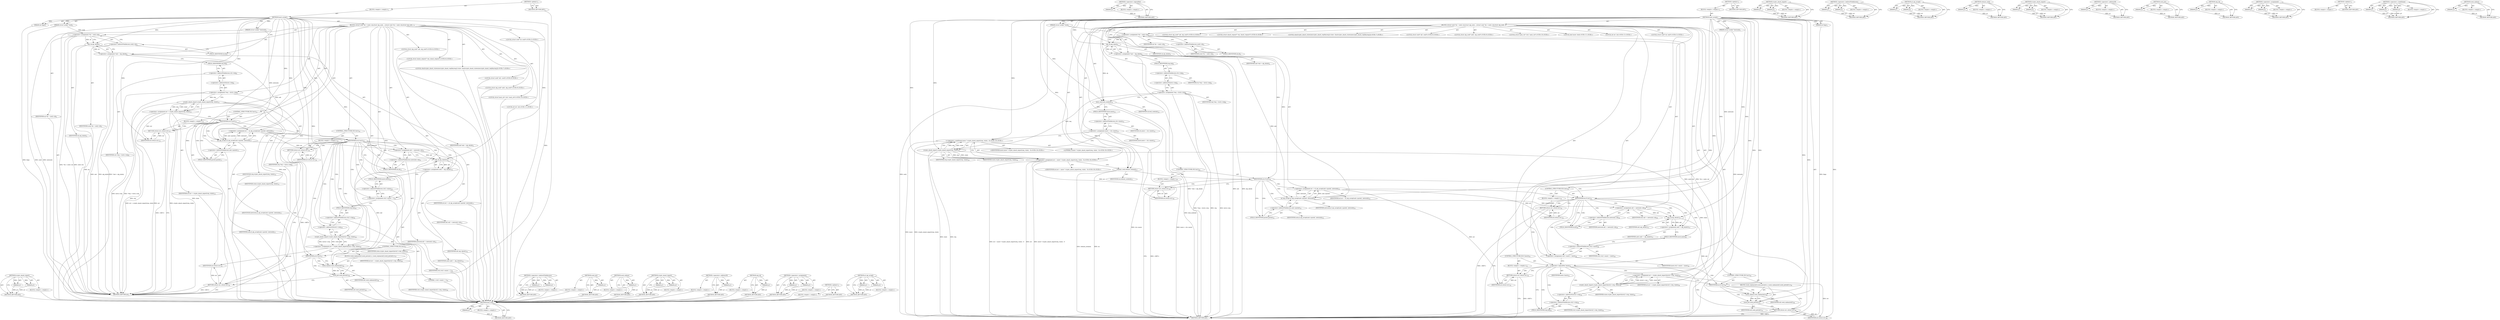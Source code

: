 digraph "sock_orphan" {
vulnerable_136 [label=<(METHOD,crypto_ahash_export)>];
vulnerable_137 [label=<(PARAM,p1)>];
vulnerable_138 [label=<(PARAM,p2)>];
vulnerable_139 [label=<(BLOCK,&lt;empty&gt;,&lt;empty&gt;)>];
vulnerable_140 [label=<(METHOD_RETURN,ANY)>];
vulnerable_6 [label=<(METHOD,&lt;global&gt;)<SUB>1</SUB>>];
vulnerable_7 [label=<(BLOCK,&lt;empty&gt;,&lt;empty&gt;)<SUB>1</SUB>>];
vulnerable_8 [label=<(METHOD,hash_accept)<SUB>1</SUB>>];
vulnerable_9 [label=<(PARAM,struct socket *sock)<SUB>1</SUB>>];
vulnerable_10 [label=<(PARAM,struct socket *newsock)<SUB>1</SUB>>];
vulnerable_11 [label=<(PARAM,int flags)<SUB>1</SUB>>];
vulnerable_12 [label=<(BLOCK,{
	struct sock *sk = sock-&gt;sk;
	struct alg_sock...,{
	struct sock *sk = sock-&gt;sk;
	struct alg_sock...)<SUB>2</SUB>>];
vulnerable_13 [label="<(LOCAL,struct sock* sk: sock*)<SUB>3</SUB>>"];
vulnerable_14 [label=<(&lt;operator&gt;.assignment,*sk = sock-&gt;sk)<SUB>3</SUB>>];
vulnerable_15 [label=<(IDENTIFIER,sk,*sk = sock-&gt;sk)<SUB>3</SUB>>];
vulnerable_16 [label=<(&lt;operator&gt;.indirectFieldAccess,sock-&gt;sk)<SUB>3</SUB>>];
vulnerable_17 [label=<(IDENTIFIER,sock,*sk = sock-&gt;sk)<SUB>3</SUB>>];
vulnerable_18 [label=<(FIELD_IDENTIFIER,sk,sk)<SUB>3</SUB>>];
vulnerable_19 [label="<(LOCAL,struct alg_sock* ask: alg_sock*)<SUB>4</SUB>>"];
vulnerable_20 [label=<(&lt;operator&gt;.assignment,*ask = alg_sk(sk))<SUB>4</SUB>>];
vulnerable_21 [label=<(IDENTIFIER,ask,*ask = alg_sk(sk))<SUB>4</SUB>>];
vulnerable_22 [label=<(alg_sk,alg_sk(sk))<SUB>4</SUB>>];
vulnerable_23 [label=<(IDENTIFIER,sk,alg_sk(sk))<SUB>4</SUB>>];
vulnerable_24 [label="<(LOCAL,struct ahash_request* req: ahash_request*)<SUB>6</SUB>>"];
vulnerable_25 [label=<(&lt;operator&gt;.assignment,*req = &amp;ctx-&gt;req)<SUB>6</SUB>>];
vulnerable_26 [label=<(IDENTIFIER,req,*req = &amp;ctx-&gt;req)<SUB>6</SUB>>];
vulnerable_27 [label=<(&lt;operator&gt;.addressOf,&amp;ctx-&gt;req)<SUB>6</SUB>>];
vulnerable_28 [label=<(&lt;operator&gt;.indirectFieldAccess,ctx-&gt;req)<SUB>6</SUB>>];
vulnerable_29 [label=<(IDENTIFIER,ctx,*req = &amp;ctx-&gt;req)<SUB>6</SUB>>];
vulnerable_30 [label=<(FIELD_IDENTIFIER,req,req)<SUB>6</SUB>>];
vulnerable_31 [label="<(LOCAL,char[crypto_ahash_statesize(crypto_ahash_reqtfm(req))] state: char[crypto_ahash_statesize(crypto_ahash_reqtfm(req))])<SUB>7</SUB>>"];
vulnerable_32 [label="<(LOCAL,struct sock* sk2: sock*)<SUB>8</SUB>>"];
vulnerable_33 [label="<(LOCAL,struct alg_sock* ask2: alg_sock*)<SUB>9</SUB>>"];
vulnerable_34 [label="<(LOCAL,struct hash_ctx* ctx2: hash_ctx*)<SUB>10</SUB>>"];
vulnerable_35 [label="<(LOCAL,int err: int)<SUB>11</SUB>>"];
vulnerable_36 [label=<(&lt;operator&gt;.assignment,err = crypto_ahash_export(req, state))<SUB>13</SUB>>];
vulnerable_37 [label=<(IDENTIFIER,err,err = crypto_ahash_export(req, state))<SUB>13</SUB>>];
vulnerable_38 [label=<(crypto_ahash_export,crypto_ahash_export(req, state))<SUB>13</SUB>>];
vulnerable_39 [label=<(IDENTIFIER,req,crypto_ahash_export(req, state))<SUB>13</SUB>>];
vulnerable_40 [label=<(IDENTIFIER,state,crypto_ahash_export(req, state))<SUB>13</SUB>>];
vulnerable_41 [label=<(CONTROL_STRUCTURE,IF,if (err))<SUB>14</SUB>>];
vulnerable_42 [label=<(IDENTIFIER,err,if (err))<SUB>14</SUB>>];
vulnerable_43 [label=<(BLOCK,&lt;empty&gt;,&lt;empty&gt;)<SUB>15</SUB>>];
vulnerable_44 [label=<(RETURN,return err;,return err;)<SUB>15</SUB>>];
vulnerable_45 [label=<(IDENTIFIER,err,return err;)<SUB>15</SUB>>];
vulnerable_46 [label=<(&lt;operator&gt;.assignment,err = af_alg_accept(ask-&gt;parent, newsock))<SUB>17</SUB>>];
vulnerable_47 [label=<(IDENTIFIER,err,err = af_alg_accept(ask-&gt;parent, newsock))<SUB>17</SUB>>];
vulnerable_48 [label=<(af_alg_accept,af_alg_accept(ask-&gt;parent, newsock))<SUB>17</SUB>>];
vulnerable_49 [label=<(&lt;operator&gt;.indirectFieldAccess,ask-&gt;parent)<SUB>17</SUB>>];
vulnerable_50 [label=<(IDENTIFIER,ask,af_alg_accept(ask-&gt;parent, newsock))<SUB>17</SUB>>];
vulnerable_51 [label=<(FIELD_IDENTIFIER,parent,parent)<SUB>17</SUB>>];
vulnerable_52 [label=<(IDENTIFIER,newsock,af_alg_accept(ask-&gt;parent, newsock))<SUB>17</SUB>>];
vulnerable_53 [label=<(CONTROL_STRUCTURE,IF,if (err))<SUB>18</SUB>>];
vulnerable_54 [label=<(IDENTIFIER,err,if (err))<SUB>18</SUB>>];
vulnerable_55 [label=<(BLOCK,&lt;empty&gt;,&lt;empty&gt;)<SUB>19</SUB>>];
vulnerable_56 [label=<(RETURN,return err;,return err;)<SUB>19</SUB>>];
vulnerable_57 [label=<(IDENTIFIER,err,return err;)<SUB>19</SUB>>];
vulnerable_58 [label=<(&lt;operator&gt;.assignment,sk2 = newsock-&gt;sk)<SUB>21</SUB>>];
vulnerable_59 [label=<(IDENTIFIER,sk2,sk2 = newsock-&gt;sk)<SUB>21</SUB>>];
vulnerable_60 [label=<(&lt;operator&gt;.indirectFieldAccess,newsock-&gt;sk)<SUB>21</SUB>>];
vulnerable_61 [label=<(IDENTIFIER,newsock,sk2 = newsock-&gt;sk)<SUB>21</SUB>>];
vulnerable_62 [label=<(FIELD_IDENTIFIER,sk,sk)<SUB>21</SUB>>];
vulnerable_63 [label=<(&lt;operator&gt;.assignment,ask2 = alg_sk(sk2))<SUB>22</SUB>>];
vulnerable_64 [label=<(IDENTIFIER,ask2,ask2 = alg_sk(sk2))<SUB>22</SUB>>];
vulnerable_65 [label=<(alg_sk,alg_sk(sk2))<SUB>22</SUB>>];
vulnerable_66 [label=<(IDENTIFIER,sk2,alg_sk(sk2))<SUB>22</SUB>>];
vulnerable_67 [label=<(&lt;operator&gt;.assignment,ctx2-&gt;more = 1)<SUB>24</SUB>>];
vulnerable_68 [label=<(&lt;operator&gt;.indirectFieldAccess,ctx2-&gt;more)<SUB>24</SUB>>];
vulnerable_69 [label=<(IDENTIFIER,ctx2,ctx2-&gt;more = 1)<SUB>24</SUB>>];
vulnerable_70 [label=<(FIELD_IDENTIFIER,more,more)<SUB>24</SUB>>];
vulnerable_71 [label=<(LITERAL,1,ctx2-&gt;more = 1)<SUB>24</SUB>>];
vulnerable_72 [label=<(&lt;operator&gt;.assignment,err = crypto_ahash_import(&amp;ctx2-&gt;req, state))<SUB>26</SUB>>];
vulnerable_73 [label=<(IDENTIFIER,err,err = crypto_ahash_import(&amp;ctx2-&gt;req, state))<SUB>26</SUB>>];
vulnerable_74 [label=<(crypto_ahash_import,crypto_ahash_import(&amp;ctx2-&gt;req, state))<SUB>26</SUB>>];
vulnerable_75 [label=<(&lt;operator&gt;.addressOf,&amp;ctx2-&gt;req)<SUB>26</SUB>>];
vulnerable_76 [label=<(&lt;operator&gt;.indirectFieldAccess,ctx2-&gt;req)<SUB>26</SUB>>];
vulnerable_77 [label=<(IDENTIFIER,ctx2,crypto_ahash_import(&amp;ctx2-&gt;req, state))<SUB>26</SUB>>];
vulnerable_78 [label=<(FIELD_IDENTIFIER,req,req)<SUB>26</SUB>>];
vulnerable_79 [label=<(IDENTIFIER,state,crypto_ahash_import(&amp;ctx2-&gt;req, state))<SUB>26</SUB>>];
vulnerable_80 [label=<(CONTROL_STRUCTURE,IF,if (err))<SUB>27</SUB>>];
vulnerable_81 [label=<(IDENTIFIER,err,if (err))<SUB>27</SUB>>];
vulnerable_82 [label=<(BLOCK,{
		sock_orphan(sk2);
		sock_put(sk2);
	},{
		sock_orphan(sk2);
		sock_put(sk2);
	})<SUB>27</SUB>>];
vulnerable_83 [label=<(sock_orphan,sock_orphan(sk2))<SUB>28</SUB>>];
vulnerable_84 [label=<(IDENTIFIER,sk2,sock_orphan(sk2))<SUB>28</SUB>>];
vulnerable_85 [label=<(sock_put,sock_put(sk2))<SUB>29</SUB>>];
vulnerable_86 [label=<(IDENTIFIER,sk2,sock_put(sk2))<SUB>29</SUB>>];
vulnerable_87 [label=<(RETURN,return err;,return err;)<SUB>32</SUB>>];
vulnerable_88 [label=<(IDENTIFIER,err,return err;)<SUB>32</SUB>>];
vulnerable_89 [label=<(METHOD_RETURN,int)<SUB>1</SUB>>];
vulnerable_91 [label=<(METHOD_RETURN,ANY)<SUB>1</SUB>>];
vulnerable_123 [label=<(METHOD,&lt;operator&gt;.indirectFieldAccess)>];
vulnerable_124 [label=<(PARAM,p1)>];
vulnerable_125 [label=<(PARAM,p2)>];
vulnerable_126 [label=<(BLOCK,&lt;empty&gt;,&lt;empty&gt;)>];
vulnerable_127 [label=<(METHOD_RETURN,ANY)>];
vulnerable_155 [label=<(METHOD,sock_put)>];
vulnerable_156 [label=<(PARAM,p1)>];
vulnerable_157 [label=<(BLOCK,&lt;empty&gt;,&lt;empty&gt;)>];
vulnerable_158 [label=<(METHOD_RETURN,ANY)>];
vulnerable_151 [label=<(METHOD,sock_orphan)>];
vulnerable_152 [label=<(PARAM,p1)>];
vulnerable_153 [label=<(BLOCK,&lt;empty&gt;,&lt;empty&gt;)>];
vulnerable_154 [label=<(METHOD_RETURN,ANY)>];
vulnerable_146 [label=<(METHOD,crypto_ahash_import)>];
vulnerable_147 [label=<(PARAM,p1)>];
vulnerable_148 [label=<(PARAM,p2)>];
vulnerable_149 [label=<(BLOCK,&lt;empty&gt;,&lt;empty&gt;)>];
vulnerable_150 [label=<(METHOD_RETURN,ANY)>];
vulnerable_132 [label=<(METHOD,&lt;operator&gt;.addressOf)>];
vulnerable_133 [label=<(PARAM,p1)>];
vulnerable_134 [label=<(BLOCK,&lt;empty&gt;,&lt;empty&gt;)>];
vulnerable_135 [label=<(METHOD_RETURN,ANY)>];
vulnerable_128 [label=<(METHOD,alg_sk)>];
vulnerable_129 [label=<(PARAM,p1)>];
vulnerable_130 [label=<(BLOCK,&lt;empty&gt;,&lt;empty&gt;)>];
vulnerable_131 [label=<(METHOD_RETURN,ANY)>];
vulnerable_118 [label=<(METHOD,&lt;operator&gt;.assignment)>];
vulnerable_119 [label=<(PARAM,p1)>];
vulnerable_120 [label=<(PARAM,p2)>];
vulnerable_121 [label=<(BLOCK,&lt;empty&gt;,&lt;empty&gt;)>];
vulnerable_122 [label=<(METHOD_RETURN,ANY)>];
vulnerable_112 [label=<(METHOD,&lt;global&gt;)<SUB>1</SUB>>];
vulnerable_113 [label=<(BLOCK,&lt;empty&gt;,&lt;empty&gt;)>];
vulnerable_114 [label=<(METHOD_RETURN,ANY)>];
vulnerable_141 [label=<(METHOD,af_alg_accept)>];
vulnerable_142 [label=<(PARAM,p1)>];
vulnerable_143 [label=<(PARAM,p2)>];
vulnerable_144 [label=<(BLOCK,&lt;empty&gt;,&lt;empty&gt;)>];
vulnerable_145 [label=<(METHOD_RETURN,ANY)>];
fixed_157 [label=<(METHOD,lock_sock)>];
fixed_158 [label=<(PARAM,p1)>];
fixed_159 [label=<(BLOCK,&lt;empty&gt;,&lt;empty&gt;)>];
fixed_160 [label=<(METHOD_RETURN,ANY)>];
fixed_181 [label=<(METHOD,&lt;operator&gt;.logicalNot)>];
fixed_182 [label=<(PARAM,p1)>];
fixed_183 [label=<(BLOCK,&lt;empty&gt;,&lt;empty&gt;)>];
fixed_184 [label=<(METHOD_RETURN,ANY)>];
fixed_6 [label=<(METHOD,&lt;global&gt;)<SUB>1</SUB>>];
fixed_7 [label=<(BLOCK,&lt;empty&gt;,&lt;empty&gt;)<SUB>1</SUB>>];
fixed_8 [label=<(METHOD,hash_accept)<SUB>1</SUB>>];
fixed_9 [label=<(PARAM,struct socket *sock)<SUB>1</SUB>>];
fixed_10 [label=<(PARAM,struct socket *newsock)<SUB>1</SUB>>];
fixed_11 [label=<(PARAM,int flags)<SUB>1</SUB>>];
fixed_12 [label=<(BLOCK,{
	struct sock *sk = sock-&gt;sk;
	struct alg_sock...,{
	struct sock *sk = sock-&gt;sk;
	struct alg_sock...)<SUB>2</SUB>>];
fixed_13 [label="<(LOCAL,struct sock* sk: sock*)<SUB>3</SUB>>"];
fixed_14 [label=<(&lt;operator&gt;.assignment,*sk = sock-&gt;sk)<SUB>3</SUB>>];
fixed_15 [label=<(IDENTIFIER,sk,*sk = sock-&gt;sk)<SUB>3</SUB>>];
fixed_16 [label=<(&lt;operator&gt;.indirectFieldAccess,sock-&gt;sk)<SUB>3</SUB>>];
fixed_17 [label=<(IDENTIFIER,sock,*sk = sock-&gt;sk)<SUB>3</SUB>>];
fixed_18 [label=<(FIELD_IDENTIFIER,sk,sk)<SUB>3</SUB>>];
fixed_19 [label="<(LOCAL,struct alg_sock* ask: alg_sock*)<SUB>4</SUB>>"];
fixed_20 [label=<(&lt;operator&gt;.assignment,*ask = alg_sk(sk))<SUB>4</SUB>>];
fixed_21 [label=<(IDENTIFIER,ask,*ask = alg_sk(sk))<SUB>4</SUB>>];
fixed_22 [label=<(alg_sk,alg_sk(sk))<SUB>4</SUB>>];
fixed_23 [label=<(IDENTIFIER,sk,alg_sk(sk))<SUB>4</SUB>>];
fixed_24 [label="<(LOCAL,struct ahash_request* req: ahash_request*)<SUB>6</SUB>>"];
fixed_25 [label=<(&lt;operator&gt;.assignment,*req = &amp;ctx-&gt;req)<SUB>6</SUB>>];
fixed_26 [label=<(IDENTIFIER,req,*req = &amp;ctx-&gt;req)<SUB>6</SUB>>];
fixed_27 [label=<(&lt;operator&gt;.addressOf,&amp;ctx-&gt;req)<SUB>6</SUB>>];
fixed_28 [label=<(&lt;operator&gt;.indirectFieldAccess,ctx-&gt;req)<SUB>6</SUB>>];
fixed_29 [label=<(IDENTIFIER,ctx,*req = &amp;ctx-&gt;req)<SUB>6</SUB>>];
fixed_30 [label=<(FIELD_IDENTIFIER,req,req)<SUB>6</SUB>>];
fixed_31 [label="<(LOCAL,char[crypto_ahash_statesize(crypto_ahash_reqtfm(req))] state: char[crypto_ahash_statesize(crypto_ahash_reqtfm(req))])<SUB>7</SUB>>"];
fixed_32 [label="<(LOCAL,struct sock* sk2: sock*)<SUB>8</SUB>>"];
fixed_33 [label="<(LOCAL,struct alg_sock* ask2: alg_sock*)<SUB>9</SUB>>"];
fixed_34 [label="<(LOCAL,struct hash_ctx* ctx2: hash_ctx*)<SUB>10</SUB>>"];
fixed_35 [label="<(LOCAL,bool more: bool)<SUB>11</SUB>>"];
fixed_36 [label="<(LOCAL,int err: int)<SUB>12</SUB>>"];
fixed_37 [label=<(lock_sock,lock_sock(sk))<SUB>14</SUB>>];
fixed_38 [label=<(IDENTIFIER,sk,lock_sock(sk))<SUB>14</SUB>>];
fixed_39 [label=<(&lt;operator&gt;.assignment,more = ctx-&gt;more)<SUB>15</SUB>>];
fixed_40 [label=<(IDENTIFIER,more,more = ctx-&gt;more)<SUB>15</SUB>>];
fixed_41 [label=<(&lt;operator&gt;.indirectFieldAccess,ctx-&gt;more)<SUB>15</SUB>>];
fixed_42 [label=<(IDENTIFIER,ctx,more = ctx-&gt;more)<SUB>15</SUB>>];
fixed_43 [label=<(FIELD_IDENTIFIER,more,more)<SUB>15</SUB>>];
fixed_44 [label="<(&lt;operator&gt;.assignment,err = more ? crypto_ahash_export(req, state) : 0)<SUB>16</SUB>>"];
fixed_45 [label="<(IDENTIFIER,err,err = more ? crypto_ahash_export(req, state) : 0)<SUB>16</SUB>>"];
fixed_46 [label="<(&lt;operator&gt;.conditional,more ? crypto_ahash_export(req, state) : 0)<SUB>16</SUB>>"];
fixed_47 [label="<(IDENTIFIER,more,more ? crypto_ahash_export(req, state) : 0)<SUB>16</SUB>>"];
fixed_48 [label=<(crypto_ahash_export,crypto_ahash_export(req, state))<SUB>16</SUB>>];
fixed_49 [label=<(IDENTIFIER,req,crypto_ahash_export(req, state))<SUB>16</SUB>>];
fixed_50 [label=<(IDENTIFIER,state,crypto_ahash_export(req, state))<SUB>16</SUB>>];
fixed_51 [label="<(LITERAL,0,more ? crypto_ahash_export(req, state) : 0)<SUB>16</SUB>>"];
fixed_52 [label=<(release_sock,release_sock(sk))<SUB>17</SUB>>];
fixed_53 [label=<(IDENTIFIER,sk,release_sock(sk))<SUB>17</SUB>>];
fixed_54 [label=<(CONTROL_STRUCTURE,IF,if (err))<SUB>19</SUB>>];
fixed_55 [label=<(IDENTIFIER,err,if (err))<SUB>19</SUB>>];
fixed_56 [label=<(BLOCK,&lt;empty&gt;,&lt;empty&gt;)<SUB>20</SUB>>];
fixed_57 [label=<(RETURN,return err;,return err;)<SUB>20</SUB>>];
fixed_58 [label=<(IDENTIFIER,err,return err;)<SUB>20</SUB>>];
fixed_59 [label=<(&lt;operator&gt;.assignment,err = af_alg_accept(ask-&gt;parent, newsock))<SUB>22</SUB>>];
fixed_60 [label=<(IDENTIFIER,err,err = af_alg_accept(ask-&gt;parent, newsock))<SUB>22</SUB>>];
fixed_61 [label=<(af_alg_accept,af_alg_accept(ask-&gt;parent, newsock))<SUB>22</SUB>>];
fixed_62 [label=<(&lt;operator&gt;.indirectFieldAccess,ask-&gt;parent)<SUB>22</SUB>>];
fixed_63 [label=<(IDENTIFIER,ask,af_alg_accept(ask-&gt;parent, newsock))<SUB>22</SUB>>];
fixed_64 [label=<(FIELD_IDENTIFIER,parent,parent)<SUB>22</SUB>>];
fixed_65 [label=<(IDENTIFIER,newsock,af_alg_accept(ask-&gt;parent, newsock))<SUB>22</SUB>>];
fixed_66 [label=<(CONTROL_STRUCTURE,IF,if (err))<SUB>23</SUB>>];
fixed_67 [label=<(IDENTIFIER,err,if (err))<SUB>23</SUB>>];
fixed_68 [label=<(BLOCK,&lt;empty&gt;,&lt;empty&gt;)<SUB>24</SUB>>];
fixed_69 [label=<(RETURN,return err;,return err;)<SUB>24</SUB>>];
fixed_70 [label=<(IDENTIFIER,err,return err;)<SUB>24</SUB>>];
fixed_71 [label=<(&lt;operator&gt;.assignment,sk2 = newsock-&gt;sk)<SUB>26</SUB>>];
fixed_72 [label=<(IDENTIFIER,sk2,sk2 = newsock-&gt;sk)<SUB>26</SUB>>];
fixed_73 [label=<(&lt;operator&gt;.indirectFieldAccess,newsock-&gt;sk)<SUB>26</SUB>>];
fixed_74 [label=<(IDENTIFIER,newsock,sk2 = newsock-&gt;sk)<SUB>26</SUB>>];
fixed_75 [label=<(FIELD_IDENTIFIER,sk,sk)<SUB>26</SUB>>];
fixed_76 [label=<(&lt;operator&gt;.assignment,ask2 = alg_sk(sk2))<SUB>27</SUB>>];
fixed_77 [label=<(IDENTIFIER,ask2,ask2 = alg_sk(sk2))<SUB>27</SUB>>];
fixed_78 [label=<(alg_sk,alg_sk(sk2))<SUB>27</SUB>>];
fixed_79 [label=<(IDENTIFIER,sk2,alg_sk(sk2))<SUB>27</SUB>>];
fixed_80 [label=<(&lt;operator&gt;.assignment,ctx2-&gt;more = more)<SUB>29</SUB>>];
fixed_81 [label=<(&lt;operator&gt;.indirectFieldAccess,ctx2-&gt;more)<SUB>29</SUB>>];
fixed_82 [label=<(IDENTIFIER,ctx2,ctx2-&gt;more = more)<SUB>29</SUB>>];
fixed_83 [label=<(FIELD_IDENTIFIER,more,more)<SUB>29</SUB>>];
fixed_84 [label=<(IDENTIFIER,more,ctx2-&gt;more = more)<SUB>29</SUB>>];
fixed_85 [label=<(CONTROL_STRUCTURE,IF,if (!more))<SUB>31</SUB>>];
fixed_86 [label=<(&lt;operator&gt;.logicalNot,!more)<SUB>31</SUB>>];
fixed_87 [label=<(IDENTIFIER,more,!more)<SUB>31</SUB>>];
fixed_88 [label=<(BLOCK,&lt;empty&gt;,&lt;empty&gt;)<SUB>32</SUB>>];
fixed_89 [label=<(RETURN,return err;,return err;)<SUB>32</SUB>>];
fixed_90 [label=<(IDENTIFIER,err,return err;)<SUB>32</SUB>>];
fixed_91 [label=<(&lt;operator&gt;.assignment,err = crypto_ahash_import(&amp;ctx2-&gt;req, state))<SUB>34</SUB>>];
fixed_92 [label=<(IDENTIFIER,err,err = crypto_ahash_import(&amp;ctx2-&gt;req, state))<SUB>34</SUB>>];
fixed_93 [label=<(crypto_ahash_import,crypto_ahash_import(&amp;ctx2-&gt;req, state))<SUB>34</SUB>>];
fixed_94 [label=<(&lt;operator&gt;.addressOf,&amp;ctx2-&gt;req)<SUB>34</SUB>>];
fixed_95 [label=<(&lt;operator&gt;.indirectFieldAccess,ctx2-&gt;req)<SUB>34</SUB>>];
fixed_96 [label=<(IDENTIFIER,ctx2,crypto_ahash_import(&amp;ctx2-&gt;req, state))<SUB>34</SUB>>];
fixed_97 [label=<(FIELD_IDENTIFIER,req,req)<SUB>34</SUB>>];
fixed_98 [label=<(IDENTIFIER,state,crypto_ahash_import(&amp;ctx2-&gt;req, state))<SUB>34</SUB>>];
fixed_99 [label=<(CONTROL_STRUCTURE,IF,if (err))<SUB>35</SUB>>];
fixed_100 [label=<(IDENTIFIER,err,if (err))<SUB>35</SUB>>];
fixed_101 [label=<(BLOCK,{
		sock_orphan(sk2);
		sock_put(sk2);
	},{
		sock_orphan(sk2);
		sock_put(sk2);
	})<SUB>35</SUB>>];
fixed_102 [label=<(sock_orphan,sock_orphan(sk2))<SUB>36</SUB>>];
fixed_103 [label=<(IDENTIFIER,sk2,sock_orphan(sk2))<SUB>36</SUB>>];
fixed_104 [label=<(sock_put,sock_put(sk2))<SUB>37</SUB>>];
fixed_105 [label=<(IDENTIFIER,sk2,sock_put(sk2))<SUB>37</SUB>>];
fixed_106 [label=<(RETURN,return err;,return err;)<SUB>40</SUB>>];
fixed_107 [label=<(IDENTIFIER,err,return err;)<SUB>40</SUB>>];
fixed_108 [label=<(METHOD_RETURN,int)<SUB>1</SUB>>];
fixed_110 [label=<(METHOD_RETURN,ANY)<SUB>1</SUB>>];
fixed_185 [label=<(METHOD,crypto_ahash_import)>];
fixed_186 [label=<(PARAM,p1)>];
fixed_187 [label=<(PARAM,p2)>];
fixed_188 [label=<(BLOCK,&lt;empty&gt;,&lt;empty&gt;)>];
fixed_189 [label=<(METHOD_RETURN,ANY)>];
fixed_144 [label=<(METHOD,&lt;operator&gt;.indirectFieldAccess)>];
fixed_145 [label=<(PARAM,p1)>];
fixed_146 [label=<(PARAM,p2)>];
fixed_147 [label=<(BLOCK,&lt;empty&gt;,&lt;empty&gt;)>];
fixed_148 [label=<(METHOD_RETURN,ANY)>];
fixed_176 [label=<(METHOD,af_alg_accept)>];
fixed_177 [label=<(PARAM,p1)>];
fixed_178 [label=<(PARAM,p2)>];
fixed_179 [label=<(BLOCK,&lt;empty&gt;,&lt;empty&gt;)>];
fixed_180 [label=<(METHOD_RETURN,ANY)>];
fixed_172 [label=<(METHOD,release_sock)>];
fixed_173 [label=<(PARAM,p1)>];
fixed_174 [label=<(BLOCK,&lt;empty&gt;,&lt;empty&gt;)>];
fixed_175 [label=<(METHOD_RETURN,ANY)>];
fixed_167 [label=<(METHOD,crypto_ahash_export)>];
fixed_168 [label=<(PARAM,p1)>];
fixed_169 [label=<(PARAM,p2)>];
fixed_170 [label=<(BLOCK,&lt;empty&gt;,&lt;empty&gt;)>];
fixed_171 [label=<(METHOD_RETURN,ANY)>];
fixed_153 [label=<(METHOD,&lt;operator&gt;.addressOf)>];
fixed_154 [label=<(PARAM,p1)>];
fixed_155 [label=<(BLOCK,&lt;empty&gt;,&lt;empty&gt;)>];
fixed_156 [label=<(METHOD_RETURN,ANY)>];
fixed_194 [label=<(METHOD,sock_put)>];
fixed_195 [label=<(PARAM,p1)>];
fixed_196 [label=<(BLOCK,&lt;empty&gt;,&lt;empty&gt;)>];
fixed_197 [label=<(METHOD_RETURN,ANY)>];
fixed_149 [label=<(METHOD,alg_sk)>];
fixed_150 [label=<(PARAM,p1)>];
fixed_151 [label=<(BLOCK,&lt;empty&gt;,&lt;empty&gt;)>];
fixed_152 [label=<(METHOD_RETURN,ANY)>];
fixed_139 [label=<(METHOD,&lt;operator&gt;.assignment)>];
fixed_140 [label=<(PARAM,p1)>];
fixed_141 [label=<(PARAM,p2)>];
fixed_142 [label=<(BLOCK,&lt;empty&gt;,&lt;empty&gt;)>];
fixed_143 [label=<(METHOD_RETURN,ANY)>];
fixed_133 [label=<(METHOD,&lt;global&gt;)<SUB>1</SUB>>];
fixed_134 [label=<(BLOCK,&lt;empty&gt;,&lt;empty&gt;)>];
fixed_135 [label=<(METHOD_RETURN,ANY)>];
fixed_161 [label=<(METHOD,&lt;operator&gt;.conditional)>];
fixed_162 [label=<(PARAM,p1)>];
fixed_163 [label=<(PARAM,p2)>];
fixed_164 [label=<(PARAM,p3)>];
fixed_165 [label=<(BLOCK,&lt;empty&gt;,&lt;empty&gt;)>];
fixed_166 [label=<(METHOD_RETURN,ANY)>];
fixed_190 [label=<(METHOD,sock_orphan)>];
fixed_191 [label=<(PARAM,p1)>];
fixed_192 [label=<(BLOCK,&lt;empty&gt;,&lt;empty&gt;)>];
fixed_193 [label=<(METHOD_RETURN,ANY)>];
vulnerable_136 -> vulnerable_137  [key=0, label="AST: "];
vulnerable_136 -> vulnerable_137  [key=1, label="DDG: "];
vulnerable_136 -> vulnerable_139  [key=0, label="AST: "];
vulnerable_136 -> vulnerable_138  [key=0, label="AST: "];
vulnerable_136 -> vulnerable_138  [key=1, label="DDG: "];
vulnerable_136 -> vulnerable_140  [key=0, label="AST: "];
vulnerable_136 -> vulnerable_140  [key=1, label="CFG: "];
vulnerable_137 -> vulnerable_140  [key=0, label="DDG: p1"];
vulnerable_138 -> vulnerable_140  [key=0, label="DDG: p2"];
vulnerable_139 -> fixed_157  [key=0];
vulnerable_140 -> fixed_157  [key=0];
vulnerable_6 -> vulnerable_7  [key=0, label="AST: "];
vulnerable_6 -> vulnerable_91  [key=0, label="AST: "];
vulnerable_6 -> vulnerable_91  [key=1, label="CFG: "];
vulnerable_7 -> vulnerable_8  [key=0, label="AST: "];
vulnerable_8 -> vulnerable_9  [key=0, label="AST: "];
vulnerable_8 -> vulnerable_9  [key=1, label="DDG: "];
vulnerable_8 -> vulnerable_10  [key=0, label="AST: "];
vulnerable_8 -> vulnerable_10  [key=1, label="DDG: "];
vulnerable_8 -> vulnerable_11  [key=0, label="AST: "];
vulnerable_8 -> vulnerable_11  [key=1, label="DDG: "];
vulnerable_8 -> vulnerable_12  [key=0, label="AST: "];
vulnerable_8 -> vulnerable_89  [key=0, label="AST: "];
vulnerable_8 -> vulnerable_18  [key=0, label="CFG: "];
vulnerable_8 -> vulnerable_67  [key=0, label="DDG: "];
vulnerable_8 -> vulnerable_42  [key=0, label="DDG: "];
vulnerable_8 -> vulnerable_54  [key=0, label="DDG: "];
vulnerable_8 -> vulnerable_81  [key=0, label="DDG: "];
vulnerable_8 -> vulnerable_88  [key=0, label="DDG: "];
vulnerable_8 -> vulnerable_22  [key=0, label="DDG: "];
vulnerable_8 -> vulnerable_38  [key=0, label="DDG: "];
vulnerable_8 -> vulnerable_48  [key=0, label="DDG: "];
vulnerable_8 -> vulnerable_65  [key=0, label="DDG: "];
vulnerable_8 -> vulnerable_74  [key=0, label="DDG: "];
vulnerable_8 -> vulnerable_45  [key=0, label="DDG: "];
vulnerable_8 -> vulnerable_57  [key=0, label="DDG: "];
vulnerable_8 -> vulnerable_83  [key=0, label="DDG: "];
vulnerable_8 -> vulnerable_85  [key=0, label="DDG: "];
vulnerable_9 -> vulnerable_89  [key=0, label="DDG: sock"];
vulnerable_9 -> vulnerable_14  [key=0, label="DDG: sock"];
vulnerable_10 -> vulnerable_89  [key=0, label="DDG: newsock"];
vulnerable_10 -> vulnerable_48  [key=0, label="DDG: newsock"];
vulnerable_11 -> vulnerable_89  [key=0, label="DDG: flags"];
vulnerable_12 -> vulnerable_13  [key=0, label="AST: "];
vulnerable_12 -> vulnerable_14  [key=0, label="AST: "];
vulnerable_12 -> vulnerable_19  [key=0, label="AST: "];
vulnerable_12 -> vulnerable_20  [key=0, label="AST: "];
vulnerable_12 -> vulnerable_24  [key=0, label="AST: "];
vulnerable_12 -> vulnerable_25  [key=0, label="AST: "];
vulnerable_12 -> vulnerable_31  [key=0, label="AST: "];
vulnerable_12 -> vulnerable_32  [key=0, label="AST: "];
vulnerable_12 -> vulnerable_33  [key=0, label="AST: "];
vulnerable_12 -> vulnerable_34  [key=0, label="AST: "];
vulnerable_12 -> vulnerable_35  [key=0, label="AST: "];
vulnerable_12 -> vulnerable_36  [key=0, label="AST: "];
vulnerable_12 -> vulnerable_41  [key=0, label="AST: "];
vulnerable_12 -> vulnerable_46  [key=0, label="AST: "];
vulnerable_12 -> vulnerable_53  [key=0, label="AST: "];
vulnerable_12 -> vulnerable_58  [key=0, label="AST: "];
vulnerable_12 -> vulnerable_63  [key=0, label="AST: "];
vulnerable_12 -> vulnerable_67  [key=0, label="AST: "];
vulnerable_12 -> vulnerable_72  [key=0, label="AST: "];
vulnerable_12 -> vulnerable_80  [key=0, label="AST: "];
vulnerable_12 -> vulnerable_87  [key=0, label="AST: "];
vulnerable_13 -> fixed_157  [key=0];
vulnerable_14 -> vulnerable_15  [key=0, label="AST: "];
vulnerable_14 -> vulnerable_16  [key=0, label="AST: "];
vulnerable_14 -> vulnerable_22  [key=0, label="CFG: "];
vulnerable_14 -> vulnerable_22  [key=1, label="DDG: sk"];
vulnerable_14 -> vulnerable_89  [key=0, label="DDG: sock-&gt;sk"];
vulnerable_14 -> vulnerable_89  [key=1, label="DDG: *sk = sock-&gt;sk"];
vulnerable_15 -> fixed_157  [key=0];
vulnerable_16 -> vulnerable_17  [key=0, label="AST: "];
vulnerable_16 -> vulnerable_18  [key=0, label="AST: "];
vulnerable_16 -> vulnerable_14  [key=0, label="CFG: "];
vulnerable_17 -> fixed_157  [key=0];
vulnerable_18 -> vulnerable_16  [key=0, label="CFG: "];
vulnerable_19 -> fixed_157  [key=0];
vulnerable_20 -> vulnerable_21  [key=0, label="AST: "];
vulnerable_20 -> vulnerable_22  [key=0, label="AST: "];
vulnerable_20 -> vulnerable_30  [key=0, label="CFG: "];
vulnerable_20 -> vulnerable_89  [key=0, label="DDG: ask"];
vulnerable_20 -> vulnerable_89  [key=1, label="DDG: alg_sk(sk)"];
vulnerable_20 -> vulnerable_89  [key=2, label="DDG: *ask = alg_sk(sk)"];
vulnerable_20 -> vulnerable_48  [key=0, label="DDG: ask"];
vulnerable_21 -> fixed_157  [key=0];
vulnerable_22 -> vulnerable_23  [key=0, label="AST: "];
vulnerable_22 -> vulnerable_20  [key=0, label="CFG: "];
vulnerable_22 -> vulnerable_20  [key=1, label="DDG: sk"];
vulnerable_22 -> vulnerable_89  [key=0, label="DDG: sk"];
vulnerable_23 -> fixed_157  [key=0];
vulnerable_24 -> fixed_157  [key=0];
vulnerable_25 -> vulnerable_26  [key=0, label="AST: "];
vulnerable_25 -> vulnerable_27  [key=0, label="AST: "];
vulnerable_25 -> vulnerable_38  [key=0, label="CFG: "];
vulnerable_25 -> vulnerable_38  [key=1, label="DDG: req"];
vulnerable_25 -> vulnerable_89  [key=0, label="DDG: &amp;ctx-&gt;req"];
vulnerable_25 -> vulnerable_89  [key=1, label="DDG: *req = &amp;ctx-&gt;req"];
vulnerable_26 -> fixed_157  [key=0];
vulnerable_27 -> vulnerable_28  [key=0, label="AST: "];
vulnerable_27 -> vulnerable_25  [key=0, label="CFG: "];
vulnerable_28 -> vulnerable_29  [key=0, label="AST: "];
vulnerable_28 -> vulnerable_30  [key=0, label="AST: "];
vulnerable_28 -> vulnerable_27  [key=0, label="CFG: "];
vulnerable_29 -> fixed_157  [key=0];
vulnerable_30 -> vulnerable_28  [key=0, label="CFG: "];
vulnerable_31 -> fixed_157  [key=0];
vulnerable_32 -> fixed_157  [key=0];
vulnerable_33 -> fixed_157  [key=0];
vulnerable_34 -> fixed_157  [key=0];
vulnerable_35 -> fixed_157  [key=0];
vulnerable_36 -> vulnerable_37  [key=0, label="AST: "];
vulnerable_36 -> vulnerable_38  [key=0, label="AST: "];
vulnerable_36 -> vulnerable_42  [key=0, label="CFG: "];
vulnerable_36 -> vulnerable_89  [key=0, label="DDG: err"];
vulnerable_36 -> vulnerable_89  [key=1, label="DDG: crypto_ahash_export(req, state)"];
vulnerable_36 -> vulnerable_89  [key=2, label="DDG: err = crypto_ahash_export(req, state)"];
vulnerable_36 -> vulnerable_45  [key=0, label="DDG: err"];
vulnerable_37 -> fixed_157  [key=0];
vulnerable_38 -> vulnerable_39  [key=0, label="AST: "];
vulnerable_38 -> vulnerable_40  [key=0, label="AST: "];
vulnerable_38 -> vulnerable_36  [key=0, label="CFG: "];
vulnerable_38 -> vulnerable_36  [key=1, label="DDG: req"];
vulnerable_38 -> vulnerable_36  [key=2, label="DDG: state"];
vulnerable_38 -> vulnerable_89  [key=0, label="DDG: req"];
vulnerable_38 -> vulnerable_89  [key=1, label="DDG: state"];
vulnerable_38 -> vulnerable_74  [key=0, label="DDG: state"];
vulnerable_39 -> fixed_157  [key=0];
vulnerable_40 -> fixed_157  [key=0];
vulnerable_41 -> vulnerable_42  [key=0, label="AST: "];
vulnerable_41 -> vulnerable_43  [key=0, label="AST: "];
vulnerable_42 -> vulnerable_44  [key=0, label="CFG: "];
vulnerable_42 -> vulnerable_44  [key=1, label="CDG: "];
vulnerable_42 -> vulnerable_51  [key=0, label="CFG: "];
vulnerable_42 -> vulnerable_51  [key=1, label="CDG: "];
vulnerable_42 -> vulnerable_48  [key=0, label="CDG: "];
vulnerable_42 -> vulnerable_49  [key=0, label="CDG: "];
vulnerable_42 -> vulnerable_46  [key=0, label="CDG: "];
vulnerable_42 -> vulnerable_54  [key=0, label="CDG: "];
vulnerable_43 -> vulnerable_44  [key=0, label="AST: "];
vulnerable_44 -> vulnerable_45  [key=0, label="AST: "];
vulnerable_44 -> vulnerable_89  [key=0, label="CFG: "];
vulnerable_44 -> vulnerable_89  [key=1, label="DDG: &lt;RET&gt;"];
vulnerable_45 -> vulnerable_44  [key=0, label="DDG: err"];
vulnerable_46 -> vulnerable_47  [key=0, label="AST: "];
vulnerable_46 -> vulnerable_48  [key=0, label="AST: "];
vulnerable_46 -> vulnerable_54  [key=0, label="CFG: "];
vulnerable_46 -> vulnerable_57  [key=0, label="DDG: err"];
vulnerable_47 -> fixed_157  [key=0];
vulnerable_48 -> vulnerable_49  [key=0, label="AST: "];
vulnerable_48 -> vulnerable_52  [key=0, label="AST: "];
vulnerable_48 -> vulnerable_46  [key=0, label="CFG: "];
vulnerable_48 -> vulnerable_46  [key=1, label="DDG: ask-&gt;parent"];
vulnerable_48 -> vulnerable_46  [key=2, label="DDG: newsock"];
vulnerable_48 -> vulnerable_58  [key=0, label="DDG: newsock"];
vulnerable_49 -> vulnerable_50  [key=0, label="AST: "];
vulnerable_49 -> vulnerable_51  [key=0, label="AST: "];
vulnerable_49 -> vulnerable_48  [key=0, label="CFG: "];
vulnerable_50 -> fixed_157  [key=0];
vulnerable_51 -> vulnerable_49  [key=0, label="CFG: "];
vulnerable_52 -> fixed_157  [key=0];
vulnerable_53 -> vulnerable_54  [key=0, label="AST: "];
vulnerable_53 -> vulnerable_55  [key=0, label="AST: "];
vulnerable_54 -> vulnerable_56  [key=0, label="CFG: "];
vulnerable_54 -> vulnerable_56  [key=1, label="CDG: "];
vulnerable_54 -> vulnerable_62  [key=0, label="CFG: "];
vulnerable_54 -> vulnerable_62  [key=1, label="CDG: "];
vulnerable_54 -> vulnerable_58  [key=0, label="CDG: "];
vulnerable_54 -> vulnerable_68  [key=0, label="CDG: "];
vulnerable_54 -> vulnerable_60  [key=0, label="CDG: "];
vulnerable_54 -> vulnerable_75  [key=0, label="CDG: "];
vulnerable_54 -> vulnerable_81  [key=0, label="CDG: "];
vulnerable_54 -> vulnerable_72  [key=0, label="CDG: "];
vulnerable_54 -> vulnerable_67  [key=0, label="CDG: "];
vulnerable_54 -> vulnerable_70  [key=0, label="CDG: "];
vulnerable_54 -> vulnerable_74  [key=0, label="CDG: "];
vulnerable_54 -> vulnerable_63  [key=0, label="CDG: "];
vulnerable_54 -> vulnerable_76  [key=0, label="CDG: "];
vulnerable_54 -> vulnerable_65  [key=0, label="CDG: "];
vulnerable_54 -> vulnerable_87  [key=0, label="CDG: "];
vulnerable_54 -> vulnerable_78  [key=0, label="CDG: "];
vulnerable_55 -> vulnerable_56  [key=0, label="AST: "];
vulnerable_56 -> vulnerable_57  [key=0, label="AST: "];
vulnerable_56 -> vulnerable_89  [key=0, label="CFG: "];
vulnerable_56 -> vulnerable_89  [key=1, label="DDG: &lt;RET&gt;"];
vulnerable_57 -> vulnerable_56  [key=0, label="DDG: err"];
vulnerable_58 -> vulnerable_59  [key=0, label="AST: "];
vulnerable_58 -> vulnerable_60  [key=0, label="AST: "];
vulnerable_58 -> vulnerable_65  [key=0, label="CFG: "];
vulnerable_58 -> vulnerable_65  [key=1, label="DDG: sk2"];
vulnerable_59 -> fixed_157  [key=0];
vulnerable_60 -> vulnerable_61  [key=0, label="AST: "];
vulnerable_60 -> vulnerable_62  [key=0, label="AST: "];
vulnerable_60 -> vulnerable_58  [key=0, label="CFG: "];
vulnerable_61 -> fixed_157  [key=0];
vulnerable_62 -> vulnerable_60  [key=0, label="CFG: "];
vulnerable_63 -> vulnerable_64  [key=0, label="AST: "];
vulnerable_63 -> vulnerable_65  [key=0, label="AST: "];
vulnerable_63 -> vulnerable_70  [key=0, label="CFG: "];
vulnerable_64 -> fixed_157  [key=0];
vulnerable_65 -> vulnerable_66  [key=0, label="AST: "];
vulnerable_65 -> vulnerable_63  [key=0, label="CFG: "];
vulnerable_65 -> vulnerable_63  [key=1, label="DDG: sk2"];
vulnerable_65 -> vulnerable_83  [key=0, label="DDG: sk2"];
vulnerable_66 -> fixed_157  [key=0];
vulnerable_67 -> vulnerable_68  [key=0, label="AST: "];
vulnerable_67 -> vulnerable_71  [key=0, label="AST: "];
vulnerable_67 -> vulnerable_78  [key=0, label="CFG: "];
vulnerable_68 -> vulnerable_69  [key=0, label="AST: "];
vulnerable_68 -> vulnerable_70  [key=0, label="AST: "];
vulnerable_68 -> vulnerable_67  [key=0, label="CFG: "];
vulnerable_69 -> fixed_157  [key=0];
vulnerable_70 -> vulnerable_68  [key=0, label="CFG: "];
vulnerable_71 -> fixed_157  [key=0];
vulnerable_72 -> vulnerable_73  [key=0, label="AST: "];
vulnerable_72 -> vulnerable_74  [key=0, label="AST: "];
vulnerable_72 -> vulnerable_81  [key=0, label="CFG: "];
vulnerable_72 -> vulnerable_88  [key=0, label="DDG: err"];
vulnerable_73 -> fixed_157  [key=0];
vulnerable_74 -> vulnerable_75  [key=0, label="AST: "];
vulnerable_74 -> vulnerable_79  [key=0, label="AST: "];
vulnerable_74 -> vulnerable_72  [key=0, label="CFG: "];
vulnerable_74 -> vulnerable_72  [key=1, label="DDG: &amp;ctx2-&gt;req"];
vulnerable_74 -> vulnerable_72  [key=2, label="DDG: state"];
vulnerable_75 -> vulnerable_76  [key=0, label="AST: "];
vulnerable_75 -> vulnerable_74  [key=0, label="CFG: "];
vulnerable_76 -> vulnerable_77  [key=0, label="AST: "];
vulnerable_76 -> vulnerable_78  [key=0, label="AST: "];
vulnerable_76 -> vulnerable_75  [key=0, label="CFG: "];
vulnerable_77 -> fixed_157  [key=0];
vulnerable_78 -> vulnerable_76  [key=0, label="CFG: "];
vulnerable_79 -> fixed_157  [key=0];
vulnerable_80 -> vulnerable_81  [key=0, label="AST: "];
vulnerable_80 -> vulnerable_82  [key=0, label="AST: "];
vulnerable_81 -> vulnerable_83  [key=0, label="CFG: "];
vulnerable_81 -> vulnerable_83  [key=1, label="CDG: "];
vulnerable_81 -> vulnerable_87  [key=0, label="CFG: "];
vulnerable_81 -> vulnerable_85  [key=0, label="CDG: "];
vulnerable_82 -> vulnerable_83  [key=0, label="AST: "];
vulnerable_82 -> vulnerable_85  [key=0, label="AST: "];
vulnerable_83 -> vulnerable_84  [key=0, label="AST: "];
vulnerable_83 -> vulnerable_85  [key=0, label="CFG: "];
vulnerable_83 -> vulnerable_85  [key=1, label="DDG: sk2"];
vulnerable_84 -> fixed_157  [key=0];
vulnerable_85 -> vulnerable_86  [key=0, label="AST: "];
vulnerable_85 -> vulnerable_87  [key=0, label="CFG: "];
vulnerable_86 -> fixed_157  [key=0];
vulnerable_87 -> vulnerable_88  [key=0, label="AST: "];
vulnerable_87 -> vulnerable_89  [key=0, label="CFG: "];
vulnerable_87 -> vulnerable_89  [key=1, label="DDG: &lt;RET&gt;"];
vulnerable_88 -> vulnerable_87  [key=0, label="DDG: err"];
vulnerable_89 -> fixed_157  [key=0];
vulnerable_91 -> fixed_157  [key=0];
vulnerable_123 -> vulnerable_124  [key=0, label="AST: "];
vulnerable_123 -> vulnerable_124  [key=1, label="DDG: "];
vulnerable_123 -> vulnerable_126  [key=0, label="AST: "];
vulnerable_123 -> vulnerable_125  [key=0, label="AST: "];
vulnerable_123 -> vulnerable_125  [key=1, label="DDG: "];
vulnerable_123 -> vulnerable_127  [key=0, label="AST: "];
vulnerable_123 -> vulnerable_127  [key=1, label="CFG: "];
vulnerable_124 -> vulnerable_127  [key=0, label="DDG: p1"];
vulnerable_125 -> vulnerable_127  [key=0, label="DDG: p2"];
vulnerable_126 -> fixed_157  [key=0];
vulnerable_127 -> fixed_157  [key=0];
vulnerable_155 -> vulnerable_156  [key=0, label="AST: "];
vulnerable_155 -> vulnerable_156  [key=1, label="DDG: "];
vulnerable_155 -> vulnerable_157  [key=0, label="AST: "];
vulnerable_155 -> vulnerable_158  [key=0, label="AST: "];
vulnerable_155 -> vulnerable_158  [key=1, label="CFG: "];
vulnerable_156 -> vulnerable_158  [key=0, label="DDG: p1"];
vulnerable_157 -> fixed_157  [key=0];
vulnerable_158 -> fixed_157  [key=0];
vulnerable_151 -> vulnerable_152  [key=0, label="AST: "];
vulnerable_151 -> vulnerable_152  [key=1, label="DDG: "];
vulnerable_151 -> vulnerable_153  [key=0, label="AST: "];
vulnerable_151 -> vulnerable_154  [key=0, label="AST: "];
vulnerable_151 -> vulnerable_154  [key=1, label="CFG: "];
vulnerable_152 -> vulnerable_154  [key=0, label="DDG: p1"];
vulnerable_153 -> fixed_157  [key=0];
vulnerable_154 -> fixed_157  [key=0];
vulnerable_146 -> vulnerable_147  [key=0, label="AST: "];
vulnerable_146 -> vulnerable_147  [key=1, label="DDG: "];
vulnerable_146 -> vulnerable_149  [key=0, label="AST: "];
vulnerable_146 -> vulnerable_148  [key=0, label="AST: "];
vulnerable_146 -> vulnerable_148  [key=1, label="DDG: "];
vulnerable_146 -> vulnerable_150  [key=0, label="AST: "];
vulnerable_146 -> vulnerable_150  [key=1, label="CFG: "];
vulnerable_147 -> vulnerable_150  [key=0, label="DDG: p1"];
vulnerable_148 -> vulnerable_150  [key=0, label="DDG: p2"];
vulnerable_149 -> fixed_157  [key=0];
vulnerable_150 -> fixed_157  [key=0];
vulnerable_132 -> vulnerable_133  [key=0, label="AST: "];
vulnerable_132 -> vulnerable_133  [key=1, label="DDG: "];
vulnerable_132 -> vulnerable_134  [key=0, label="AST: "];
vulnerable_132 -> vulnerable_135  [key=0, label="AST: "];
vulnerable_132 -> vulnerable_135  [key=1, label="CFG: "];
vulnerable_133 -> vulnerable_135  [key=0, label="DDG: p1"];
vulnerable_134 -> fixed_157  [key=0];
vulnerable_135 -> fixed_157  [key=0];
vulnerable_128 -> vulnerable_129  [key=0, label="AST: "];
vulnerable_128 -> vulnerable_129  [key=1, label="DDG: "];
vulnerable_128 -> vulnerable_130  [key=0, label="AST: "];
vulnerable_128 -> vulnerable_131  [key=0, label="AST: "];
vulnerable_128 -> vulnerable_131  [key=1, label="CFG: "];
vulnerable_129 -> vulnerable_131  [key=0, label="DDG: p1"];
vulnerable_130 -> fixed_157  [key=0];
vulnerable_131 -> fixed_157  [key=0];
vulnerable_118 -> vulnerable_119  [key=0, label="AST: "];
vulnerable_118 -> vulnerable_119  [key=1, label="DDG: "];
vulnerable_118 -> vulnerable_121  [key=0, label="AST: "];
vulnerable_118 -> vulnerable_120  [key=0, label="AST: "];
vulnerable_118 -> vulnerable_120  [key=1, label="DDG: "];
vulnerable_118 -> vulnerable_122  [key=0, label="AST: "];
vulnerable_118 -> vulnerable_122  [key=1, label="CFG: "];
vulnerable_119 -> vulnerable_122  [key=0, label="DDG: p1"];
vulnerable_120 -> vulnerable_122  [key=0, label="DDG: p2"];
vulnerable_121 -> fixed_157  [key=0];
vulnerable_122 -> fixed_157  [key=0];
vulnerable_112 -> vulnerable_113  [key=0, label="AST: "];
vulnerable_112 -> vulnerable_114  [key=0, label="AST: "];
vulnerable_112 -> vulnerable_114  [key=1, label="CFG: "];
vulnerable_113 -> fixed_157  [key=0];
vulnerable_114 -> fixed_157  [key=0];
vulnerable_141 -> vulnerable_142  [key=0, label="AST: "];
vulnerable_141 -> vulnerable_142  [key=1, label="DDG: "];
vulnerable_141 -> vulnerable_144  [key=0, label="AST: "];
vulnerable_141 -> vulnerable_143  [key=0, label="AST: "];
vulnerable_141 -> vulnerable_143  [key=1, label="DDG: "];
vulnerable_141 -> vulnerable_145  [key=0, label="AST: "];
vulnerable_141 -> vulnerable_145  [key=1, label="CFG: "];
vulnerable_142 -> vulnerable_145  [key=0, label="DDG: p1"];
vulnerable_143 -> vulnerable_145  [key=0, label="DDG: p2"];
vulnerable_144 -> fixed_157  [key=0];
vulnerable_145 -> fixed_157  [key=0];
fixed_157 -> fixed_158  [key=0, label="AST: "];
fixed_157 -> fixed_158  [key=1, label="DDG: "];
fixed_157 -> fixed_159  [key=0, label="AST: "];
fixed_157 -> fixed_160  [key=0, label="AST: "];
fixed_157 -> fixed_160  [key=1, label="CFG: "];
fixed_158 -> fixed_160  [key=0, label="DDG: p1"];
fixed_181 -> fixed_182  [key=0, label="AST: "];
fixed_181 -> fixed_182  [key=1, label="DDG: "];
fixed_181 -> fixed_183  [key=0, label="AST: "];
fixed_181 -> fixed_184  [key=0, label="AST: "];
fixed_181 -> fixed_184  [key=1, label="CFG: "];
fixed_182 -> fixed_184  [key=0, label="DDG: p1"];
fixed_6 -> fixed_7  [key=0, label="AST: "];
fixed_6 -> fixed_110  [key=0, label="AST: "];
fixed_6 -> fixed_110  [key=1, label="CFG: "];
fixed_7 -> fixed_8  [key=0, label="AST: "];
fixed_8 -> fixed_9  [key=0, label="AST: "];
fixed_8 -> fixed_9  [key=1, label="DDG: "];
fixed_8 -> fixed_10  [key=0, label="AST: "];
fixed_8 -> fixed_10  [key=1, label="DDG: "];
fixed_8 -> fixed_11  [key=0, label="AST: "];
fixed_8 -> fixed_11  [key=1, label="DDG: "];
fixed_8 -> fixed_12  [key=0, label="AST: "];
fixed_8 -> fixed_108  [key=0, label="AST: "];
fixed_8 -> fixed_18  [key=0, label="CFG: "];
fixed_8 -> fixed_44  [key=0, label="DDG: "];
fixed_8 -> fixed_80  [key=0, label="DDG: "];
fixed_8 -> fixed_37  [key=0, label="DDG: "];
fixed_8 -> fixed_52  [key=0, label="DDG: "];
fixed_8 -> fixed_55  [key=0, label="DDG: "];
fixed_8 -> fixed_67  [key=0, label="DDG: "];
fixed_8 -> fixed_100  [key=0, label="DDG: "];
fixed_8 -> fixed_107  [key=0, label="DDG: "];
fixed_8 -> fixed_22  [key=0, label="DDG: "];
fixed_8 -> fixed_46  [key=0, label="DDG: "];
fixed_8 -> fixed_61  [key=0, label="DDG: "];
fixed_8 -> fixed_78  [key=0, label="DDG: "];
fixed_8 -> fixed_86  [key=0, label="DDG: "];
fixed_8 -> fixed_93  [key=0, label="DDG: "];
fixed_8 -> fixed_48  [key=0, label="DDG: "];
fixed_8 -> fixed_58  [key=0, label="DDG: "];
fixed_8 -> fixed_70  [key=0, label="DDG: "];
fixed_8 -> fixed_90  [key=0, label="DDG: "];
fixed_8 -> fixed_102  [key=0, label="DDG: "];
fixed_8 -> fixed_104  [key=0, label="DDG: "];
fixed_9 -> fixed_108  [key=0, label="DDG: sock"];
fixed_9 -> fixed_14  [key=0, label="DDG: sock"];
fixed_10 -> fixed_108  [key=0, label="DDG: newsock"];
fixed_10 -> fixed_61  [key=0, label="DDG: newsock"];
fixed_11 -> fixed_108  [key=0, label="DDG: flags"];
fixed_12 -> fixed_13  [key=0, label="AST: "];
fixed_12 -> fixed_14  [key=0, label="AST: "];
fixed_12 -> fixed_19  [key=0, label="AST: "];
fixed_12 -> fixed_20  [key=0, label="AST: "];
fixed_12 -> fixed_24  [key=0, label="AST: "];
fixed_12 -> fixed_25  [key=0, label="AST: "];
fixed_12 -> fixed_31  [key=0, label="AST: "];
fixed_12 -> fixed_32  [key=0, label="AST: "];
fixed_12 -> fixed_33  [key=0, label="AST: "];
fixed_12 -> fixed_34  [key=0, label="AST: "];
fixed_12 -> fixed_35  [key=0, label="AST: "];
fixed_12 -> fixed_36  [key=0, label="AST: "];
fixed_12 -> fixed_37  [key=0, label="AST: "];
fixed_12 -> fixed_39  [key=0, label="AST: "];
fixed_12 -> fixed_44  [key=0, label="AST: "];
fixed_12 -> fixed_52  [key=0, label="AST: "];
fixed_12 -> fixed_54  [key=0, label="AST: "];
fixed_12 -> fixed_59  [key=0, label="AST: "];
fixed_12 -> fixed_66  [key=0, label="AST: "];
fixed_12 -> fixed_71  [key=0, label="AST: "];
fixed_12 -> fixed_76  [key=0, label="AST: "];
fixed_12 -> fixed_80  [key=0, label="AST: "];
fixed_12 -> fixed_85  [key=0, label="AST: "];
fixed_12 -> fixed_91  [key=0, label="AST: "];
fixed_12 -> fixed_99  [key=0, label="AST: "];
fixed_12 -> fixed_106  [key=0, label="AST: "];
fixed_14 -> fixed_15  [key=0, label="AST: "];
fixed_14 -> fixed_16  [key=0, label="AST: "];
fixed_14 -> fixed_22  [key=0, label="CFG: "];
fixed_14 -> fixed_22  [key=1, label="DDG: sk"];
fixed_14 -> fixed_108  [key=0, label="DDG: sock-&gt;sk"];
fixed_14 -> fixed_108  [key=1, label="DDG: *sk = sock-&gt;sk"];
fixed_16 -> fixed_17  [key=0, label="AST: "];
fixed_16 -> fixed_18  [key=0, label="AST: "];
fixed_16 -> fixed_14  [key=0, label="CFG: "];
fixed_18 -> fixed_16  [key=0, label="CFG: "];
fixed_20 -> fixed_21  [key=0, label="AST: "];
fixed_20 -> fixed_22  [key=0, label="AST: "];
fixed_20 -> fixed_30  [key=0, label="CFG: "];
fixed_20 -> fixed_108  [key=0, label="DDG: ask"];
fixed_20 -> fixed_108  [key=1, label="DDG: alg_sk(sk)"];
fixed_20 -> fixed_108  [key=2, label="DDG: *ask = alg_sk(sk)"];
fixed_20 -> fixed_61  [key=0, label="DDG: ask"];
fixed_22 -> fixed_23  [key=0, label="AST: "];
fixed_22 -> fixed_20  [key=0, label="CFG: "];
fixed_22 -> fixed_20  [key=1, label="DDG: sk"];
fixed_22 -> fixed_37  [key=0, label="DDG: sk"];
fixed_25 -> fixed_26  [key=0, label="AST: "];
fixed_25 -> fixed_27  [key=0, label="AST: "];
fixed_25 -> fixed_37  [key=0, label="CFG: "];
fixed_25 -> fixed_108  [key=0, label="DDG: req"];
fixed_25 -> fixed_108  [key=1, label="DDG: &amp;ctx-&gt;req"];
fixed_25 -> fixed_108  [key=2, label="DDG: *req = &amp;ctx-&gt;req"];
fixed_25 -> fixed_48  [key=0, label="DDG: req"];
fixed_27 -> fixed_28  [key=0, label="AST: "];
fixed_27 -> fixed_25  [key=0, label="CFG: "];
fixed_28 -> fixed_29  [key=0, label="AST: "];
fixed_28 -> fixed_30  [key=0, label="AST: "];
fixed_28 -> fixed_27  [key=0, label="CFG: "];
fixed_30 -> fixed_28  [key=0, label="CFG: "];
fixed_37 -> fixed_38  [key=0, label="AST: "];
fixed_37 -> fixed_43  [key=0, label="CFG: "];
fixed_37 -> fixed_108  [key=0, label="DDG: lock_sock(sk)"];
fixed_37 -> fixed_52  [key=0, label="DDG: sk"];
fixed_39 -> fixed_40  [key=0, label="AST: "];
fixed_39 -> fixed_41  [key=0, label="AST: "];
fixed_39 -> fixed_48  [key=0, label="CFG: "];
fixed_39 -> fixed_46  [key=0, label="CFG: "];
fixed_39 -> fixed_108  [key=0, label="DDG: ctx-&gt;more"];
fixed_39 -> fixed_108  [key=1, label="DDG: more = ctx-&gt;more"];
fixed_41 -> fixed_42  [key=0, label="AST: "];
fixed_41 -> fixed_43  [key=0, label="AST: "];
fixed_41 -> fixed_39  [key=0, label="CFG: "];
fixed_43 -> fixed_41  [key=0, label="CFG: "];
fixed_44 -> fixed_45  [key=0, label="AST: "];
fixed_44 -> fixed_46  [key=0, label="AST: "];
fixed_44 -> fixed_52  [key=0, label="CFG: "];
fixed_44 -> fixed_108  [key=0, label="DDG: err"];
fixed_44 -> fixed_108  [key=1, label="DDG: more ? crypto_ahash_export(req, state) : 0"];
fixed_44 -> fixed_108  [key=2, label="DDG: err = more ? crypto_ahash_export(req, state) : 0"];
fixed_44 -> fixed_58  [key=0, label="DDG: err"];
fixed_46 -> fixed_47  [key=0, label="AST: "];
fixed_46 -> fixed_48  [key=0, label="AST: "];
fixed_46 -> fixed_51  [key=0, label="AST: "];
fixed_46 -> fixed_44  [key=0, label="CFG: "];
fixed_46 -> fixed_108  [key=0, label="DDG: more"];
fixed_46 -> fixed_108  [key=1, label="DDG: crypto_ahash_export(req, state)"];
fixed_48 -> fixed_49  [key=0, label="AST: "];
fixed_48 -> fixed_50  [key=0, label="AST: "];
fixed_48 -> fixed_46  [key=0, label="CFG: "];
fixed_48 -> fixed_46  [key=1, label="DDG: req"];
fixed_48 -> fixed_46  [key=2, label="DDG: state"];
fixed_48 -> fixed_108  [key=0, label="DDG: req"];
fixed_48 -> fixed_108  [key=1, label="DDG: state"];
fixed_48 -> fixed_44  [key=0, label="DDG: req"];
fixed_48 -> fixed_44  [key=1, label="DDG: state"];
fixed_48 -> fixed_93  [key=0, label="DDG: state"];
fixed_52 -> fixed_53  [key=0, label="AST: "];
fixed_52 -> fixed_55  [key=0, label="CFG: "];
fixed_52 -> fixed_108  [key=0, label="DDG: sk"];
fixed_52 -> fixed_108  [key=1, label="DDG: release_sock(sk)"];
fixed_54 -> fixed_55  [key=0, label="AST: "];
fixed_54 -> fixed_56  [key=0, label="AST: "];
fixed_55 -> fixed_57  [key=0, label="CFG: "];
fixed_55 -> fixed_57  [key=1, label="CDG: "];
fixed_55 -> fixed_64  [key=0, label="CFG: "];
fixed_55 -> fixed_64  [key=1, label="CDG: "];
fixed_55 -> fixed_67  [key=0, label="CDG: "];
fixed_55 -> fixed_59  [key=0, label="CDG: "];
fixed_55 -> fixed_61  [key=0, label="CDG: "];
fixed_55 -> fixed_62  [key=0, label="CDG: "];
fixed_56 -> fixed_57  [key=0, label="AST: "];
fixed_57 -> fixed_58  [key=0, label="AST: "];
fixed_57 -> fixed_108  [key=0, label="CFG: "];
fixed_57 -> fixed_108  [key=1, label="DDG: &lt;RET&gt;"];
fixed_58 -> fixed_57  [key=0, label="DDG: err"];
fixed_59 -> fixed_60  [key=0, label="AST: "];
fixed_59 -> fixed_61  [key=0, label="AST: "];
fixed_59 -> fixed_67  [key=0, label="CFG: "];
fixed_59 -> fixed_70  [key=0, label="DDG: err"];
fixed_59 -> fixed_90  [key=0, label="DDG: err"];
fixed_61 -> fixed_62  [key=0, label="AST: "];
fixed_61 -> fixed_65  [key=0, label="AST: "];
fixed_61 -> fixed_59  [key=0, label="CFG: "];
fixed_61 -> fixed_59  [key=1, label="DDG: ask-&gt;parent"];
fixed_61 -> fixed_59  [key=2, label="DDG: newsock"];
fixed_61 -> fixed_71  [key=0, label="DDG: newsock"];
fixed_62 -> fixed_63  [key=0, label="AST: "];
fixed_62 -> fixed_64  [key=0, label="AST: "];
fixed_62 -> fixed_61  [key=0, label="CFG: "];
fixed_64 -> fixed_62  [key=0, label="CFG: "];
fixed_66 -> fixed_67  [key=0, label="AST: "];
fixed_66 -> fixed_68  [key=0, label="AST: "];
fixed_67 -> fixed_69  [key=0, label="CFG: "];
fixed_67 -> fixed_69  [key=1, label="CDG: "];
fixed_67 -> fixed_75  [key=0, label="CFG: "];
fixed_67 -> fixed_75  [key=1, label="CDG: "];
fixed_67 -> fixed_73  [key=0, label="CDG: "];
fixed_67 -> fixed_81  [key=0, label="CDG: "];
fixed_67 -> fixed_76  [key=0, label="CDG: "];
fixed_67 -> fixed_80  [key=0, label="CDG: "];
fixed_67 -> fixed_83  [key=0, label="CDG: "];
fixed_67 -> fixed_71  [key=0, label="CDG: "];
fixed_67 -> fixed_78  [key=0, label="CDG: "];
fixed_67 -> fixed_86  [key=0, label="CDG: "];
fixed_68 -> fixed_69  [key=0, label="AST: "];
fixed_69 -> fixed_70  [key=0, label="AST: "];
fixed_69 -> fixed_108  [key=0, label="CFG: "];
fixed_69 -> fixed_108  [key=1, label="DDG: &lt;RET&gt;"];
fixed_70 -> fixed_69  [key=0, label="DDG: err"];
fixed_71 -> fixed_72  [key=0, label="AST: "];
fixed_71 -> fixed_73  [key=0, label="AST: "];
fixed_71 -> fixed_78  [key=0, label="CFG: "];
fixed_71 -> fixed_78  [key=1, label="DDG: sk2"];
fixed_73 -> fixed_74  [key=0, label="AST: "];
fixed_73 -> fixed_75  [key=0, label="AST: "];
fixed_73 -> fixed_71  [key=0, label="CFG: "];
fixed_75 -> fixed_73  [key=0, label="CFG: "];
fixed_76 -> fixed_77  [key=0, label="AST: "];
fixed_76 -> fixed_78  [key=0, label="AST: "];
fixed_76 -> fixed_83  [key=0, label="CFG: "];
fixed_78 -> fixed_79  [key=0, label="AST: "];
fixed_78 -> fixed_76  [key=0, label="CFG: "];
fixed_78 -> fixed_76  [key=1, label="DDG: sk2"];
fixed_78 -> fixed_102  [key=0, label="DDG: sk2"];
fixed_80 -> fixed_81  [key=0, label="AST: "];
fixed_80 -> fixed_84  [key=0, label="AST: "];
fixed_80 -> fixed_86  [key=0, label="CFG: "];
fixed_81 -> fixed_82  [key=0, label="AST: "];
fixed_81 -> fixed_83  [key=0, label="AST: "];
fixed_81 -> fixed_80  [key=0, label="CFG: "];
fixed_83 -> fixed_81  [key=0, label="CFG: "];
fixed_85 -> fixed_86  [key=0, label="AST: "];
fixed_85 -> fixed_88  [key=0, label="AST: "];
fixed_86 -> fixed_87  [key=0, label="AST: "];
fixed_86 -> fixed_89  [key=0, label="CFG: "];
fixed_86 -> fixed_89  [key=1, label="CDG: "];
fixed_86 -> fixed_97  [key=0, label="CFG: "];
fixed_86 -> fixed_97  [key=1, label="CDG: "];
fixed_86 -> fixed_94  [key=0, label="CDG: "];
fixed_86 -> fixed_95  [key=0, label="CDG: "];
fixed_86 -> fixed_106  [key=0, label="CDG: "];
fixed_86 -> fixed_91  [key=0, label="CDG: "];
fixed_86 -> fixed_93  [key=0, label="CDG: "];
fixed_86 -> fixed_100  [key=0, label="CDG: "];
fixed_88 -> fixed_89  [key=0, label="AST: "];
fixed_89 -> fixed_90  [key=0, label="AST: "];
fixed_89 -> fixed_108  [key=0, label="CFG: "];
fixed_89 -> fixed_108  [key=1, label="DDG: &lt;RET&gt;"];
fixed_90 -> fixed_89  [key=0, label="DDG: err"];
fixed_91 -> fixed_92  [key=0, label="AST: "];
fixed_91 -> fixed_93  [key=0, label="AST: "];
fixed_91 -> fixed_100  [key=0, label="CFG: "];
fixed_91 -> fixed_107  [key=0, label="DDG: err"];
fixed_93 -> fixed_94  [key=0, label="AST: "];
fixed_93 -> fixed_98  [key=0, label="AST: "];
fixed_93 -> fixed_91  [key=0, label="CFG: "];
fixed_93 -> fixed_91  [key=1, label="DDG: &amp;ctx2-&gt;req"];
fixed_93 -> fixed_91  [key=2, label="DDG: state"];
fixed_94 -> fixed_95  [key=0, label="AST: "];
fixed_94 -> fixed_93  [key=0, label="CFG: "];
fixed_95 -> fixed_96  [key=0, label="AST: "];
fixed_95 -> fixed_97  [key=0, label="AST: "];
fixed_95 -> fixed_94  [key=0, label="CFG: "];
fixed_97 -> fixed_95  [key=0, label="CFG: "];
fixed_99 -> fixed_100  [key=0, label="AST: "];
fixed_99 -> fixed_101  [key=0, label="AST: "];
fixed_100 -> fixed_102  [key=0, label="CFG: "];
fixed_100 -> fixed_102  [key=1, label="CDG: "];
fixed_100 -> fixed_106  [key=0, label="CFG: "];
fixed_100 -> fixed_104  [key=0, label="CDG: "];
fixed_101 -> fixed_102  [key=0, label="AST: "];
fixed_101 -> fixed_104  [key=0, label="AST: "];
fixed_102 -> fixed_103  [key=0, label="AST: "];
fixed_102 -> fixed_104  [key=0, label="CFG: "];
fixed_102 -> fixed_104  [key=1, label="DDG: sk2"];
fixed_104 -> fixed_105  [key=0, label="AST: "];
fixed_104 -> fixed_106  [key=0, label="CFG: "];
fixed_106 -> fixed_107  [key=0, label="AST: "];
fixed_106 -> fixed_108  [key=0, label="CFG: "];
fixed_106 -> fixed_108  [key=1, label="DDG: &lt;RET&gt;"];
fixed_107 -> fixed_106  [key=0, label="DDG: err"];
fixed_185 -> fixed_186  [key=0, label="AST: "];
fixed_185 -> fixed_186  [key=1, label="DDG: "];
fixed_185 -> fixed_188  [key=0, label="AST: "];
fixed_185 -> fixed_187  [key=0, label="AST: "];
fixed_185 -> fixed_187  [key=1, label="DDG: "];
fixed_185 -> fixed_189  [key=0, label="AST: "];
fixed_185 -> fixed_189  [key=1, label="CFG: "];
fixed_186 -> fixed_189  [key=0, label="DDG: p1"];
fixed_187 -> fixed_189  [key=0, label="DDG: p2"];
fixed_144 -> fixed_145  [key=0, label="AST: "];
fixed_144 -> fixed_145  [key=1, label="DDG: "];
fixed_144 -> fixed_147  [key=0, label="AST: "];
fixed_144 -> fixed_146  [key=0, label="AST: "];
fixed_144 -> fixed_146  [key=1, label="DDG: "];
fixed_144 -> fixed_148  [key=0, label="AST: "];
fixed_144 -> fixed_148  [key=1, label="CFG: "];
fixed_145 -> fixed_148  [key=0, label="DDG: p1"];
fixed_146 -> fixed_148  [key=0, label="DDG: p2"];
fixed_176 -> fixed_177  [key=0, label="AST: "];
fixed_176 -> fixed_177  [key=1, label="DDG: "];
fixed_176 -> fixed_179  [key=0, label="AST: "];
fixed_176 -> fixed_178  [key=0, label="AST: "];
fixed_176 -> fixed_178  [key=1, label="DDG: "];
fixed_176 -> fixed_180  [key=0, label="AST: "];
fixed_176 -> fixed_180  [key=1, label="CFG: "];
fixed_177 -> fixed_180  [key=0, label="DDG: p1"];
fixed_178 -> fixed_180  [key=0, label="DDG: p2"];
fixed_172 -> fixed_173  [key=0, label="AST: "];
fixed_172 -> fixed_173  [key=1, label="DDG: "];
fixed_172 -> fixed_174  [key=0, label="AST: "];
fixed_172 -> fixed_175  [key=0, label="AST: "];
fixed_172 -> fixed_175  [key=1, label="CFG: "];
fixed_173 -> fixed_175  [key=0, label="DDG: p1"];
fixed_167 -> fixed_168  [key=0, label="AST: "];
fixed_167 -> fixed_168  [key=1, label="DDG: "];
fixed_167 -> fixed_170  [key=0, label="AST: "];
fixed_167 -> fixed_169  [key=0, label="AST: "];
fixed_167 -> fixed_169  [key=1, label="DDG: "];
fixed_167 -> fixed_171  [key=0, label="AST: "];
fixed_167 -> fixed_171  [key=1, label="CFG: "];
fixed_168 -> fixed_171  [key=0, label="DDG: p1"];
fixed_169 -> fixed_171  [key=0, label="DDG: p2"];
fixed_153 -> fixed_154  [key=0, label="AST: "];
fixed_153 -> fixed_154  [key=1, label="DDG: "];
fixed_153 -> fixed_155  [key=0, label="AST: "];
fixed_153 -> fixed_156  [key=0, label="AST: "];
fixed_153 -> fixed_156  [key=1, label="CFG: "];
fixed_154 -> fixed_156  [key=0, label="DDG: p1"];
fixed_194 -> fixed_195  [key=0, label="AST: "];
fixed_194 -> fixed_195  [key=1, label="DDG: "];
fixed_194 -> fixed_196  [key=0, label="AST: "];
fixed_194 -> fixed_197  [key=0, label="AST: "];
fixed_194 -> fixed_197  [key=1, label="CFG: "];
fixed_195 -> fixed_197  [key=0, label="DDG: p1"];
fixed_149 -> fixed_150  [key=0, label="AST: "];
fixed_149 -> fixed_150  [key=1, label="DDG: "];
fixed_149 -> fixed_151  [key=0, label="AST: "];
fixed_149 -> fixed_152  [key=0, label="AST: "];
fixed_149 -> fixed_152  [key=1, label="CFG: "];
fixed_150 -> fixed_152  [key=0, label="DDG: p1"];
fixed_139 -> fixed_140  [key=0, label="AST: "];
fixed_139 -> fixed_140  [key=1, label="DDG: "];
fixed_139 -> fixed_142  [key=0, label="AST: "];
fixed_139 -> fixed_141  [key=0, label="AST: "];
fixed_139 -> fixed_141  [key=1, label="DDG: "];
fixed_139 -> fixed_143  [key=0, label="AST: "];
fixed_139 -> fixed_143  [key=1, label="CFG: "];
fixed_140 -> fixed_143  [key=0, label="DDG: p1"];
fixed_141 -> fixed_143  [key=0, label="DDG: p2"];
fixed_133 -> fixed_134  [key=0, label="AST: "];
fixed_133 -> fixed_135  [key=0, label="AST: "];
fixed_133 -> fixed_135  [key=1, label="CFG: "];
fixed_161 -> fixed_162  [key=0, label="AST: "];
fixed_161 -> fixed_162  [key=1, label="DDG: "];
fixed_161 -> fixed_165  [key=0, label="AST: "];
fixed_161 -> fixed_163  [key=0, label="AST: "];
fixed_161 -> fixed_163  [key=1, label="DDG: "];
fixed_161 -> fixed_166  [key=0, label="AST: "];
fixed_161 -> fixed_166  [key=1, label="CFG: "];
fixed_161 -> fixed_164  [key=0, label="AST: "];
fixed_161 -> fixed_164  [key=1, label="DDG: "];
fixed_162 -> fixed_166  [key=0, label="DDG: p1"];
fixed_163 -> fixed_166  [key=0, label="DDG: p2"];
fixed_164 -> fixed_166  [key=0, label="DDG: p3"];
fixed_190 -> fixed_191  [key=0, label="AST: "];
fixed_190 -> fixed_191  [key=1, label="DDG: "];
fixed_190 -> fixed_192  [key=0, label="AST: "];
fixed_190 -> fixed_193  [key=0, label="AST: "];
fixed_190 -> fixed_193  [key=1, label="CFG: "];
fixed_191 -> fixed_193  [key=0, label="DDG: p1"];
}
